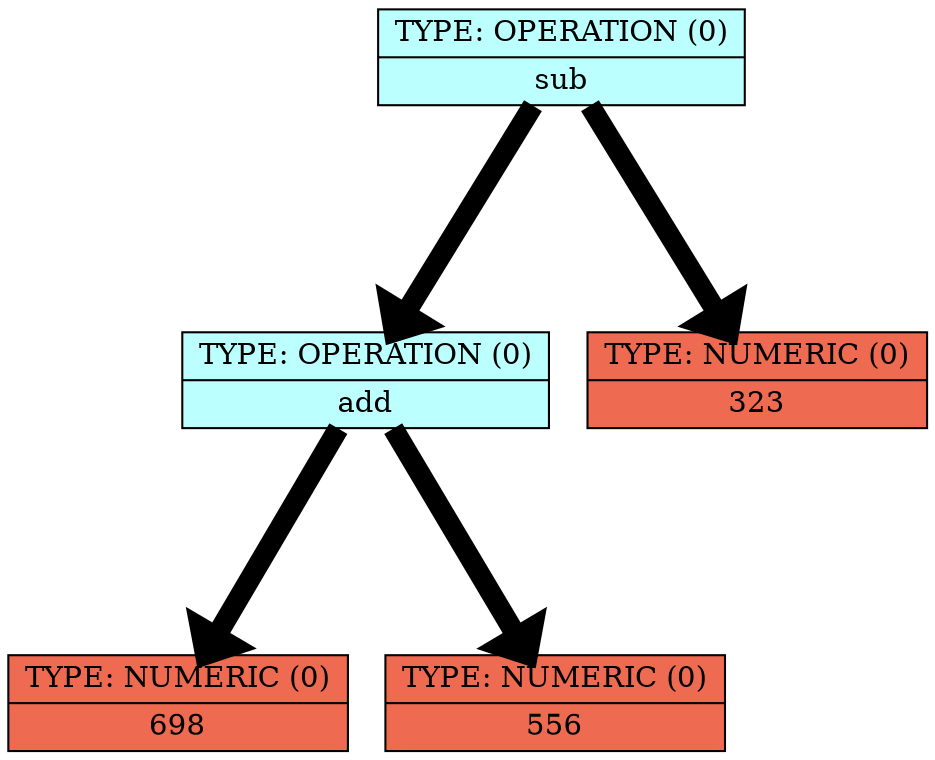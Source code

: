 digraph structs {    
rankdir = TB;        
graph [dpi = 200];   
ranksep = 1.5;       
edge[penwidth = 10]; 
cell0 [style = filled, color = black, shape=record, 
fillcolor = paleturquoise1, label = " { <ptr> TYPE: OPERATION (0) | sub} " ];                         
cell1 [style = filled, color = black, shape=record, 
fillcolor = paleturquoise1, label = " { <ptr> TYPE: OPERATION (0) | add} " ];                         
cell2 [style = filled, color = black, shape=record, 
fillcolor = coral2, label = " { <ptr> TYPE: NUMERIC (0) | 698} " ];                         
cell3 [style = filled, color = black, shape=record, 
fillcolor = coral2, label = " { <ptr> TYPE: NUMERIC (0) | 556} " ];                         
cell4 [style = filled, color = black, shape=record, 
fillcolor = coral2, label = " { <ptr> TYPE: NUMERIC (0) | 323} " ];                         
cell0 -> cell1;
cell1 -> cell2;
cell1 -> cell3;
cell0 -> cell4;
}
